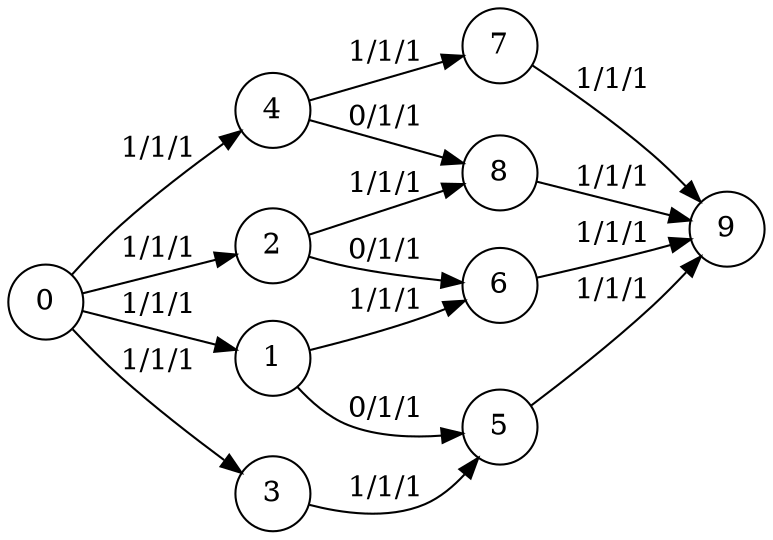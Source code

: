 digraph finite_state_machine {
  	rankdir=LR;
 	size="8,5";
  	node [shape = circle];
  	  	8 -> 9 [ label = "1/1/1" ];
  	  	6 -> 9 [ label = "1/1/1" ];
  	  	3 -> 5 [ label = "1/1/1" ];
  	  	5 -> 9 [ label = "1/1/1" ];
  	  	0 -> 4 [ label = "1/1/1" ];
  	  	0 -> 2 [ label = "1/1/1" ];
  	  	0 -> 3 [ label = "1/1/1" ];
  	  	0 -> 1 [ label = "1/1/1" ];
  	  	1 -> 5 [ label = "0/1/1" ];
  	  	1 -> 6 [ label = "1/1/1" ];
  	  	2 -> 6 [ label = "0/1/1" ];
  	  	2 -> 8 [ label = "1/1/1" ];
  	  	4 -> 8 [ label = "0/1/1" ];
  	  	4 -> 7 [ label = "1/1/1" ];
  	  	7 -> 9 [ label = "1/1/1" ];
}